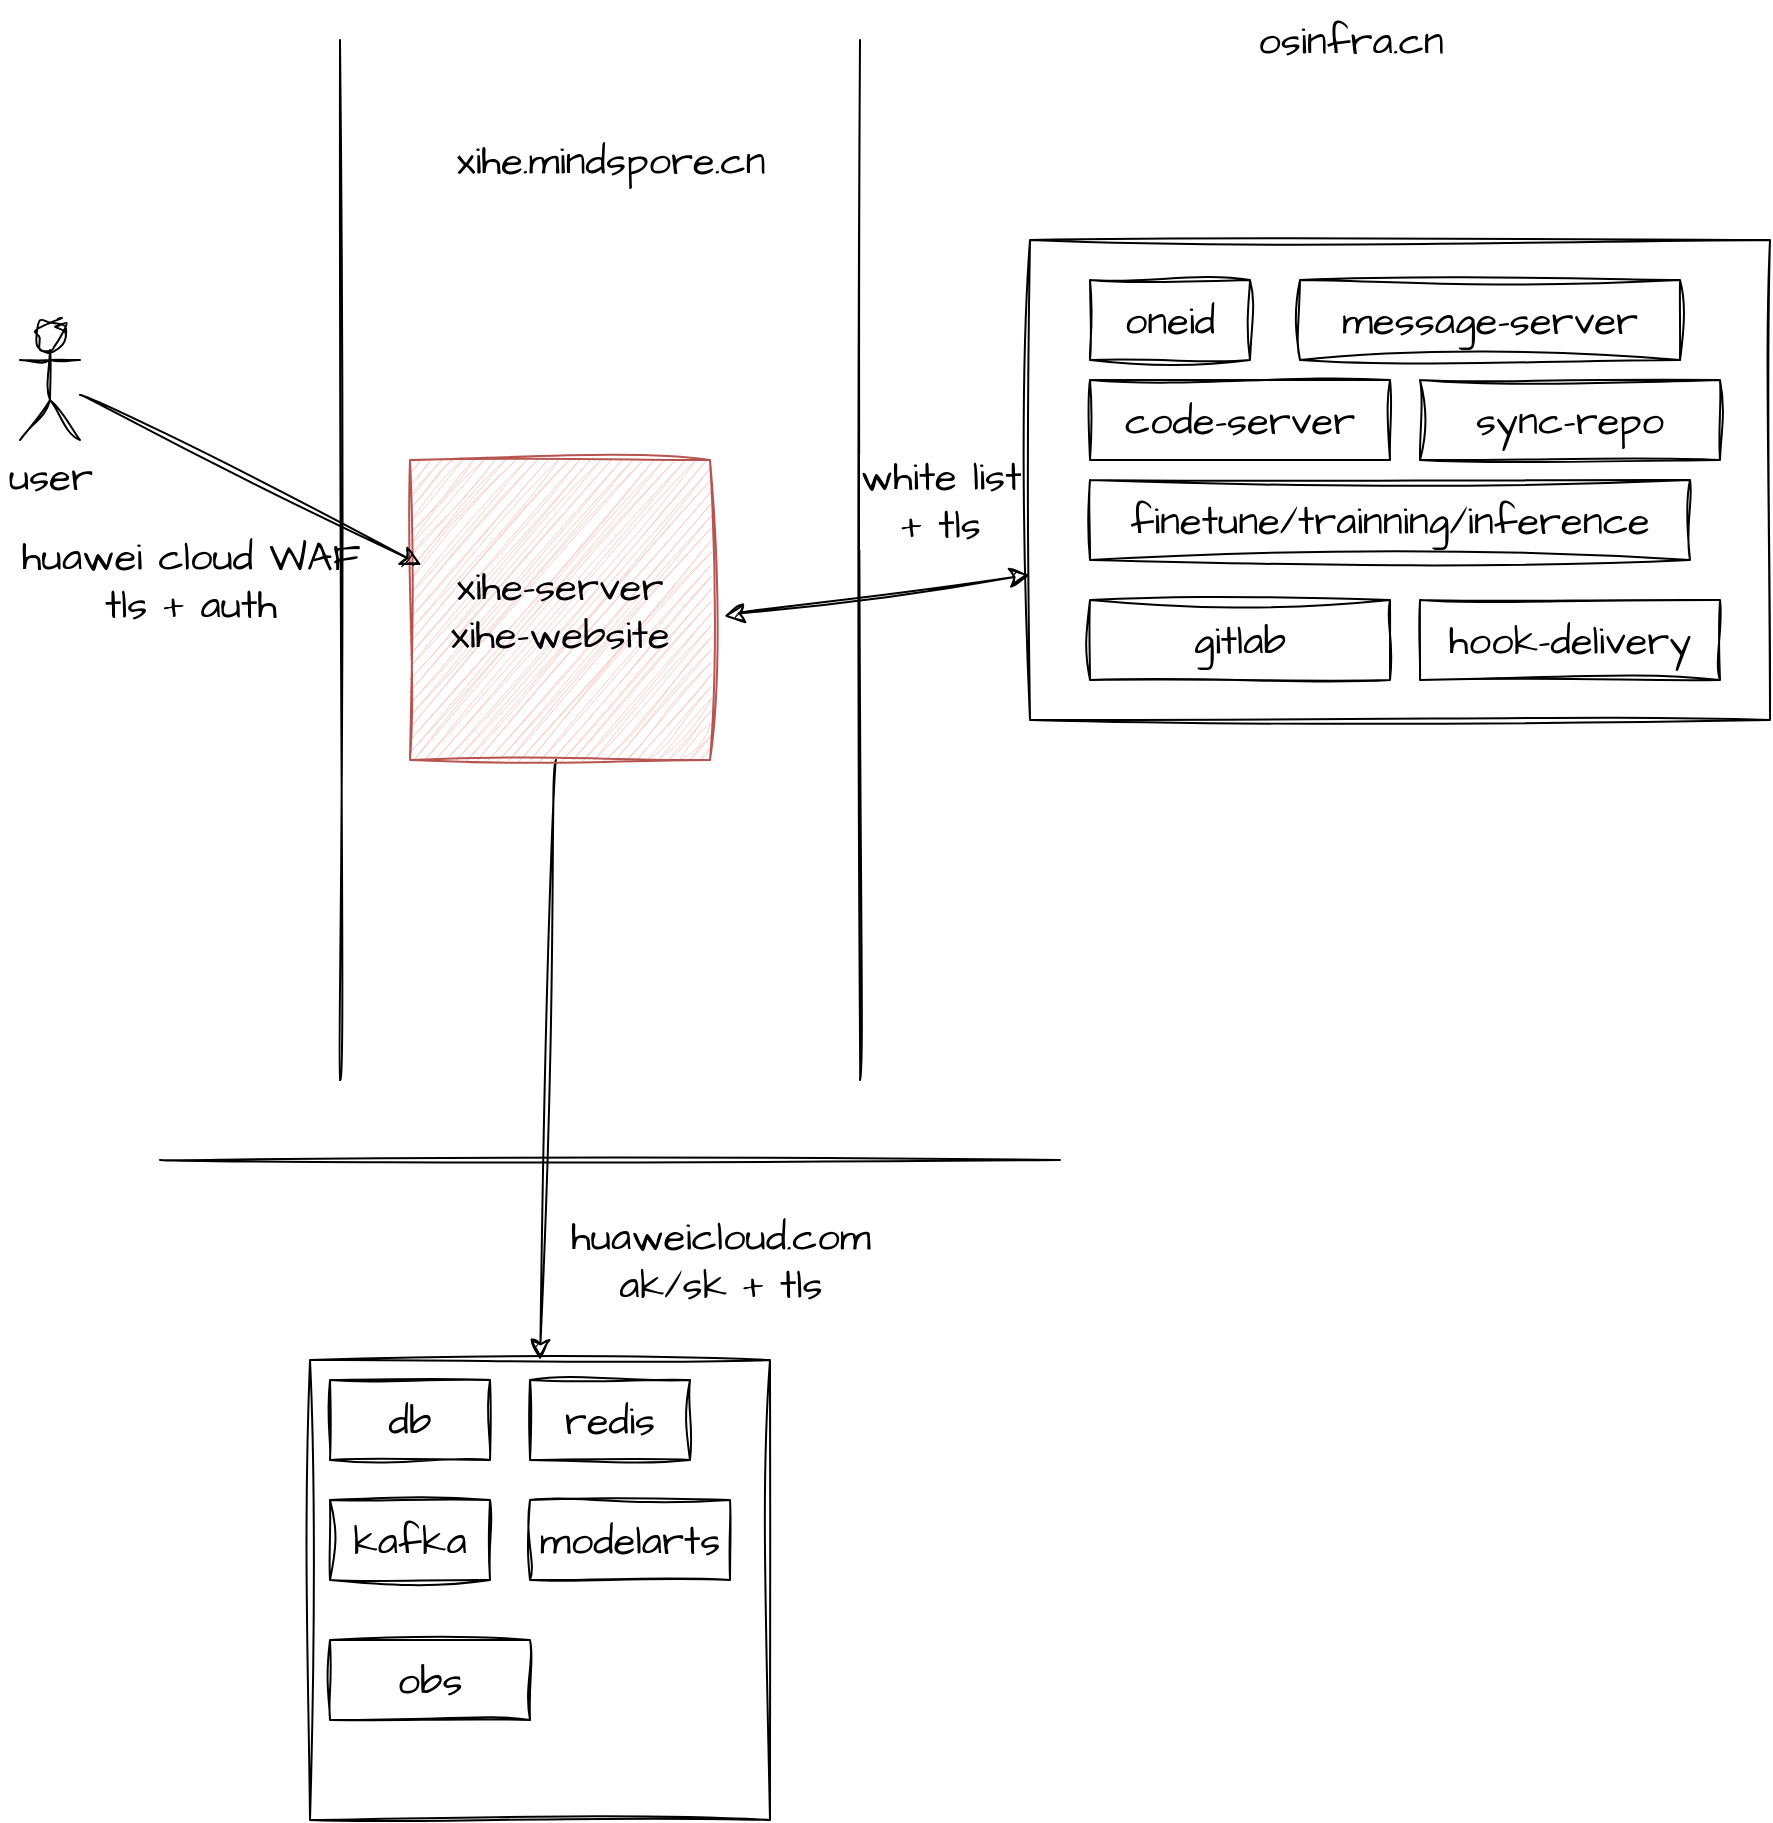<mxfile version="22.1.0" type="github">
  <diagram name="第 1 页" id="A6Zkvdzp1pMpmYnJnzD6">
    <mxGraphModel dx="2866" dy="1561" grid="1" gridSize="10" guides="1" tooltips="1" connect="1" arrows="1" fold="1" page="0" pageScale="1" pageWidth="827" pageHeight="1169" math="0" shadow="0">
      <root>
        <mxCell id="0" />
        <mxCell id="1" parent="0" />
        <mxCell id="Da-CEmP_mSu1BHxWHgcb-30" value="" style="rounded=0;whiteSpace=wrap;html=1;sketch=1;hachureGap=4;jiggle=2;curveFitting=1;fontFamily=Architects Daughter;fontSource=https%3A%2F%2Ffonts.googleapis.com%2Fcss%3Ffamily%3DArchitects%2BDaughter;fontSize=20;" parent="1" vertex="1">
          <mxGeometry x="45" y="-40" width="370" height="240" as="geometry" />
        </mxCell>
        <mxCell id="Da-CEmP_mSu1BHxWHgcb-10" style="edgeStyle=none;curved=1;rounded=0;sketch=1;hachureGap=4;jiggle=2;curveFitting=1;orthogonalLoop=1;jettySize=auto;html=1;entryX=0;entryY=0.5;entryDx=0;entryDy=0;fontFamily=Architects Daughter;fontSource=https%3A%2F%2Ffonts.googleapis.com%2Fcss%3Ffamily%3DArchitects%2BDaughter;fontSize=16;startSize=8;endSize=8;startArrow=classic;startFill=1;exitX=1.047;exitY=0.52;exitDx=0;exitDy=0;exitPerimeter=0;" parent="1" source="Da-CEmP_mSu1BHxWHgcb-1" edge="1">
          <mxGeometry relative="1" as="geometry">
            <mxPoint x="45" y="127.5" as="targetPoint" />
            <mxPoint x="-60" y="143.542" as="sourcePoint" />
          </mxGeometry>
        </mxCell>
        <mxCell id="SOUes4BwHSjvxlmRa64G-4" style="edgeStyle=none;curved=1;rounded=0;sketch=1;hachureGap=4;jiggle=2;curveFitting=1;orthogonalLoop=1;jettySize=auto;html=1;entryX=0.5;entryY=0;entryDx=0;entryDy=0;fontFamily=Architects Daughter;fontSource=https%3A%2F%2Ffonts.googleapis.com%2Fcss%3Ffamily%3DArchitects%2BDaughter;fontSize=16;startSize=8;endSize=8;" edge="1" parent="1" source="Da-CEmP_mSu1BHxWHgcb-1" target="Da-CEmP_mSu1BHxWHgcb-16">
          <mxGeometry relative="1" as="geometry" />
        </mxCell>
        <mxCell id="Da-CEmP_mSu1BHxWHgcb-1" value="xihe-server&lt;br&gt;xihe-website" style="whiteSpace=wrap;html=1;aspect=fixed;sketch=1;hachureGap=4;jiggle=2;curveFitting=1;fontFamily=Architects Daughter;fontSource=https%3A%2F%2Ffonts.googleapis.com%2Fcss%3Ffamily%3DArchitects%2BDaughter;fontSize=20;fillColor=#f8cecc;strokeColor=#b85450;" parent="1" vertex="1">
          <mxGeometry x="-265" y="70" width="150" height="150" as="geometry" />
        </mxCell>
        <mxCell id="Da-CEmP_mSu1BHxWHgcb-2" value="" style="endArrow=none;html=1;rounded=0;sketch=1;hachureGap=4;jiggle=2;curveFitting=1;fontFamily=Architects Daughter;fontSource=https%3A%2F%2Ffonts.googleapis.com%2Fcss%3Ffamily%3DArchitects%2BDaughter;fontSize=16;startSize=8;endSize=8;curved=1;" parent="1" edge="1">
          <mxGeometry width="50" height="50" relative="1" as="geometry">
            <mxPoint x="-300" y="380" as="sourcePoint" />
            <mxPoint x="-300" y="-140" as="targetPoint" />
          </mxGeometry>
        </mxCell>
        <mxCell id="Da-CEmP_mSu1BHxWHgcb-3" value="huawei cloud WAF&lt;br&gt;tls + auth" style="text;html=1;align=center;verticalAlign=middle;resizable=0;points=[];autosize=1;strokeColor=none;fillColor=none;fontSize=20;fontFamily=Architects Daughter;" parent="1" vertex="1">
          <mxGeometry x="-470" y="100" width="190" height="60" as="geometry" />
        </mxCell>
        <mxCell id="Da-CEmP_mSu1BHxWHgcb-4" value="user" style="shape=umlActor;verticalLabelPosition=bottom;verticalAlign=top;html=1;outlineConnect=0;sketch=1;hachureGap=4;jiggle=2;curveFitting=1;fontFamily=Architects Daughter;fontSource=https%3A%2F%2Ffonts.googleapis.com%2Fcss%3Ffamily%3DArchitects%2BDaughter;fontSize=20;" parent="1" vertex="1">
          <mxGeometry x="-460" width="30" height="60" as="geometry" />
        </mxCell>
        <mxCell id="Da-CEmP_mSu1BHxWHgcb-5" value="" style="endArrow=none;html=1;rounded=0;sketch=1;hachureGap=4;jiggle=2;curveFitting=1;fontFamily=Architects Daughter;fontSource=https%3A%2F%2Ffonts.googleapis.com%2Fcss%3Ffamily%3DArchitects%2BDaughter;fontSize=16;startSize=8;endSize=8;curved=1;" parent="1" edge="1">
          <mxGeometry width="50" height="50" relative="1" as="geometry">
            <mxPoint x="-40" y="380" as="sourcePoint" />
            <mxPoint x="-40" y="-140" as="targetPoint" />
          </mxGeometry>
        </mxCell>
        <mxCell id="Da-CEmP_mSu1BHxWHgcb-26" value="white list&lt;br&gt;+ tls" style="edgeLabel;html=1;align=center;verticalAlign=middle;resizable=0;points=[];fontSize=20;fontFamily=Architects Daughter;" parent="Da-CEmP_mSu1BHxWHgcb-5" vertex="1" connectable="0">
          <mxGeometry x="-0.065" y="1" relative="1" as="geometry">
            <mxPoint x="41" y="-47" as="offset" />
          </mxGeometry>
        </mxCell>
        <mxCell id="Da-CEmP_mSu1BHxWHgcb-7" value="xihe.mindspore.cn" style="text;html=1;align=center;verticalAlign=middle;resizable=0;points=[];autosize=1;strokeColor=none;fillColor=none;fontSize=20;fontFamily=Architects Daughter;" parent="1" vertex="1">
          <mxGeometry x="-255" y="-100" width="180" height="40" as="geometry" />
        </mxCell>
        <mxCell id="Da-CEmP_mSu1BHxWHgcb-8" value="osinfra.cn" style="text;html=1;align=center;verticalAlign=middle;resizable=0;points=[];autosize=1;strokeColor=none;fillColor=none;fontSize=20;fontFamily=Architects Daughter;" parent="1" vertex="1">
          <mxGeometry x="145" y="-160" width="120" height="40" as="geometry" />
        </mxCell>
        <mxCell id="Da-CEmP_mSu1BHxWHgcb-9" style="edgeStyle=none;curved=1;rounded=0;sketch=1;hachureGap=4;jiggle=2;curveFitting=1;orthogonalLoop=1;jettySize=auto;html=1;entryX=0.038;entryY=0.35;entryDx=0;entryDy=0;entryPerimeter=0;fontFamily=Architects Daughter;fontSource=https%3A%2F%2Ffonts.googleapis.com%2Fcss%3Ffamily%3DArchitects%2BDaughter;fontSize=16;startSize=8;endSize=8;" parent="1" source="Da-CEmP_mSu1BHxWHgcb-4" target="Da-CEmP_mSu1BHxWHgcb-1" edge="1">
          <mxGeometry relative="1" as="geometry" />
        </mxCell>
        <mxCell id="Da-CEmP_mSu1BHxWHgcb-11" value="oneid" style="rounded=0;whiteSpace=wrap;html=1;sketch=1;hachureGap=4;jiggle=2;curveFitting=1;fontFamily=Architects Daughter;fontSource=https%3A%2F%2Ffonts.googleapis.com%2Fcss%3Ffamily%3DArchitects%2BDaughter;fontSize=20;" parent="1" vertex="1">
          <mxGeometry x="75" y="-20" width="80" height="40" as="geometry" />
        </mxCell>
        <mxCell id="Da-CEmP_mSu1BHxWHgcb-12" value="finetune/trainning/inference" style="rounded=0;whiteSpace=wrap;html=1;sketch=1;hachureGap=4;jiggle=2;curveFitting=1;fontFamily=Architects Daughter;fontSource=https%3A%2F%2Ffonts.googleapis.com%2Fcss%3Ffamily%3DArchitects%2BDaughter;fontSize=20;" parent="1" vertex="1">
          <mxGeometry x="75" y="80" width="300" height="40" as="geometry" />
        </mxCell>
        <mxCell id="Da-CEmP_mSu1BHxWHgcb-13" value="" style="endArrow=none;html=1;rounded=0;sketch=1;hachureGap=4;jiggle=2;curveFitting=1;fontFamily=Architects Daughter;fontSource=https%3A%2F%2Ffonts.googleapis.com%2Fcss%3Ffamily%3DArchitects%2BDaughter;fontSize=16;startSize=8;endSize=8;curved=1;" parent="1" edge="1">
          <mxGeometry width="50" height="50" relative="1" as="geometry">
            <mxPoint x="-390" y="420" as="sourcePoint" />
            <mxPoint x="60" y="420" as="targetPoint" />
          </mxGeometry>
        </mxCell>
        <mxCell id="Da-CEmP_mSu1BHxWHgcb-16" value="" style="whiteSpace=wrap;html=1;aspect=fixed;sketch=1;hachureGap=4;jiggle=2;curveFitting=1;fontFamily=Architects Daughter;fontSource=https%3A%2F%2Ffonts.googleapis.com%2Fcss%3Ffamily%3DArchitects%2BDaughter;fontSize=20;" parent="1" vertex="1">
          <mxGeometry x="-315" y="520" width="230" height="230" as="geometry" />
        </mxCell>
        <mxCell id="Da-CEmP_mSu1BHxWHgcb-19" value="db" style="rounded=0;whiteSpace=wrap;html=1;sketch=1;hachureGap=4;jiggle=2;curveFitting=1;fontFamily=Architects Daughter;fontSource=https%3A%2F%2Ffonts.googleapis.com%2Fcss%3Ffamily%3DArchitects%2BDaughter;fontSize=20;" parent="1" vertex="1">
          <mxGeometry x="-305" y="530" width="80" height="40" as="geometry" />
        </mxCell>
        <mxCell id="Da-CEmP_mSu1BHxWHgcb-20" value="redis" style="rounded=0;whiteSpace=wrap;html=1;sketch=1;hachureGap=4;jiggle=2;curveFitting=1;fontFamily=Architects Daughter;fontSource=https%3A%2F%2Ffonts.googleapis.com%2Fcss%3Ffamily%3DArchitects%2BDaughter;fontSize=20;" parent="1" vertex="1">
          <mxGeometry x="-205" y="530" width="80" height="40" as="geometry" />
        </mxCell>
        <mxCell id="Da-CEmP_mSu1BHxWHgcb-22" value="kafka" style="rounded=0;whiteSpace=wrap;html=1;sketch=1;hachureGap=4;jiggle=2;curveFitting=1;fontFamily=Architects Daughter;fontSource=https%3A%2F%2Ffonts.googleapis.com%2Fcss%3Ffamily%3DArchitects%2BDaughter;fontSize=20;" parent="1" vertex="1">
          <mxGeometry x="-305" y="590" width="80" height="40" as="geometry" />
        </mxCell>
        <mxCell id="Da-CEmP_mSu1BHxWHgcb-23" value="obs" style="rounded=0;whiteSpace=wrap;html=1;sketch=1;hachureGap=4;jiggle=2;curveFitting=1;fontFamily=Architects Daughter;fontSource=https%3A%2F%2Ffonts.googleapis.com%2Fcss%3Ffamily%3DArchitects%2BDaughter;fontSize=20;" parent="1" vertex="1">
          <mxGeometry x="-305" y="660" width="100" height="40" as="geometry" />
        </mxCell>
        <mxCell id="Da-CEmP_mSu1BHxWHgcb-14" value="huaweicloud.com&lt;br&gt;ak/sk + tls" style="text;html=1;align=center;verticalAlign=middle;resizable=0;points=[];autosize=1;strokeColor=none;fillColor=none;fontSize=20;fontFamily=Architects Daughter;" parent="1" vertex="1">
          <mxGeometry x="-195" y="440" width="170" height="60" as="geometry" />
        </mxCell>
        <mxCell id="Da-CEmP_mSu1BHxWHgcb-28" value="code-server" style="rounded=0;whiteSpace=wrap;html=1;sketch=1;hachureGap=4;jiggle=2;curveFitting=1;fontFamily=Architects Daughter;fontSource=https%3A%2F%2Ffonts.googleapis.com%2Fcss%3Ffamily%3DArchitects%2BDaughter;fontSize=20;" parent="1" vertex="1">
          <mxGeometry x="75" y="30" width="150" height="40" as="geometry" />
        </mxCell>
        <mxCell id="Da-CEmP_mSu1BHxWHgcb-29" value="gitlab" style="rounded=0;whiteSpace=wrap;html=1;sketch=1;hachureGap=4;jiggle=2;curveFitting=1;fontFamily=Architects Daughter;fontSource=https%3A%2F%2Ffonts.googleapis.com%2Fcss%3Ffamily%3DArchitects%2BDaughter;fontSize=20;" parent="1" vertex="1">
          <mxGeometry x="75" y="140" width="150" height="40" as="geometry" />
        </mxCell>
        <mxCell id="SOUes4BwHSjvxlmRa64G-1" value="message-server" style="rounded=0;whiteSpace=wrap;html=1;sketch=1;hachureGap=4;jiggle=2;curveFitting=1;fontFamily=Architects Daughter;fontSource=https%3A%2F%2Ffonts.googleapis.com%2Fcss%3Ffamily%3DArchitects%2BDaughter;fontSize=20;" vertex="1" parent="1">
          <mxGeometry x="180" y="-20" width="190" height="40" as="geometry" />
        </mxCell>
        <mxCell id="SOUes4BwHSjvxlmRa64G-2" value="sync-repo" style="rounded=0;whiteSpace=wrap;html=1;sketch=1;hachureGap=4;jiggle=2;curveFitting=1;fontFamily=Architects Daughter;fontSource=https%3A%2F%2Ffonts.googleapis.com%2Fcss%3Ffamily%3DArchitects%2BDaughter;fontSize=20;" vertex="1" parent="1">
          <mxGeometry x="240" y="30" width="150" height="40" as="geometry" />
        </mxCell>
        <mxCell id="SOUes4BwHSjvxlmRa64G-3" value="hook-delivery" style="rounded=0;whiteSpace=wrap;html=1;sketch=1;hachureGap=4;jiggle=2;curveFitting=1;fontFamily=Architects Daughter;fontSource=https%3A%2F%2Ffonts.googleapis.com%2Fcss%3Ffamily%3DArchitects%2BDaughter;fontSize=20;" vertex="1" parent="1">
          <mxGeometry x="240" y="140" width="150" height="40" as="geometry" />
        </mxCell>
        <mxCell id="SOUes4BwHSjvxlmRa64G-5" value="modelarts" style="rounded=0;whiteSpace=wrap;html=1;sketch=1;hachureGap=4;jiggle=2;curveFitting=1;fontFamily=Architects Daughter;fontSource=https%3A%2F%2Ffonts.googleapis.com%2Fcss%3Ffamily%3DArchitects%2BDaughter;fontSize=20;" vertex="1" parent="1">
          <mxGeometry x="-205" y="590" width="100" height="40" as="geometry" />
        </mxCell>
      </root>
    </mxGraphModel>
  </diagram>
</mxfile>
